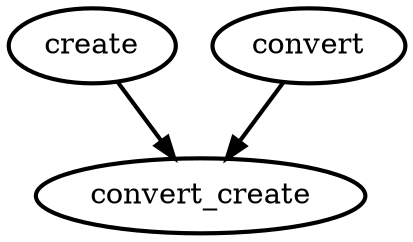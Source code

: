 digraph convert_create{
create	->	convert_create [style = bold];
convert	->	convert_create [style = bold];

convert [style = bold];
convert_create [style = bold];
create [style = bold];
}